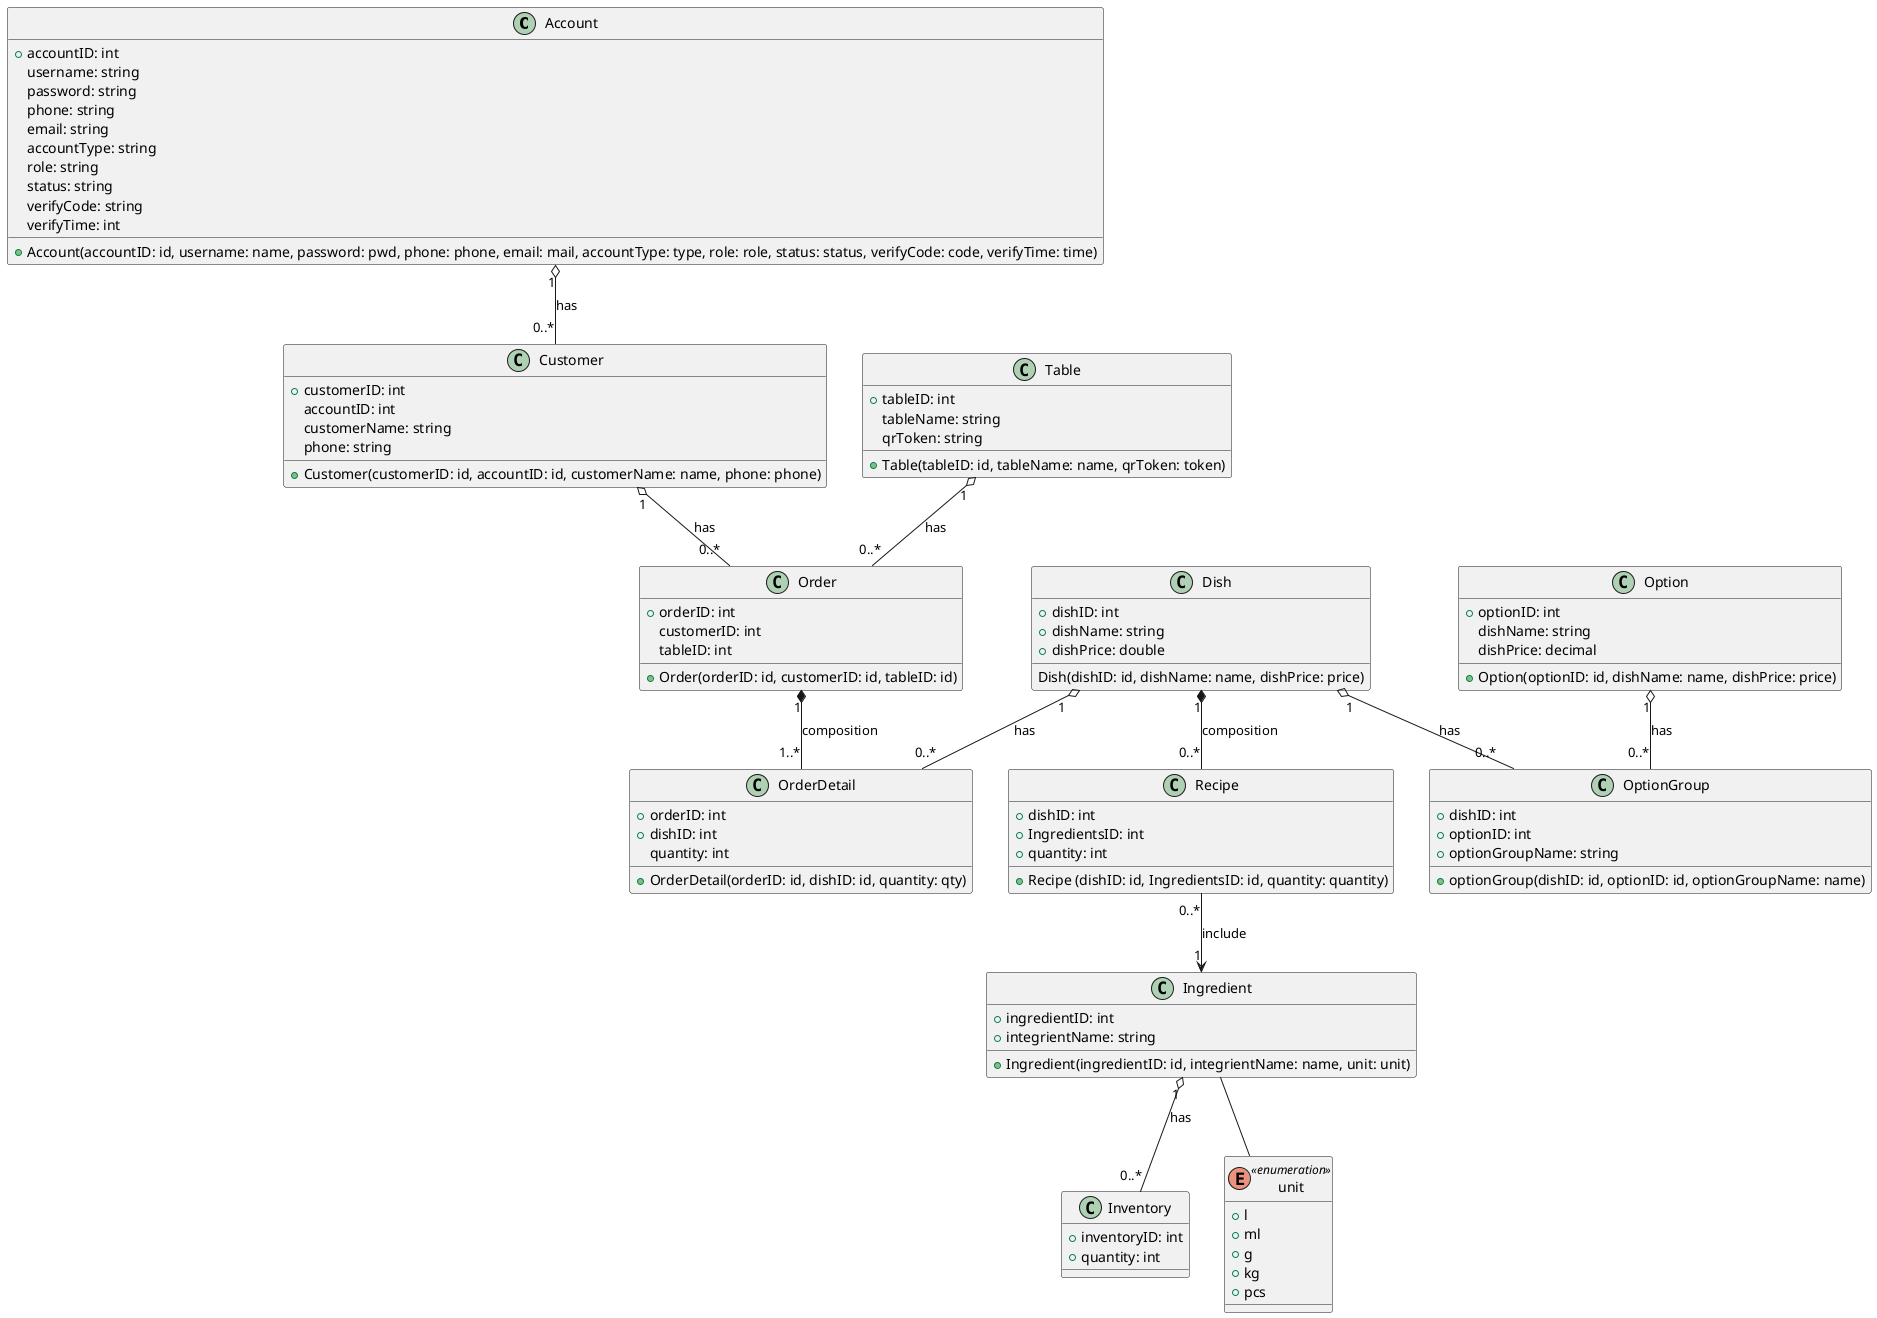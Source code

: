 @startuml

class Account {
    + accountID: int
    username: string
    password: string
    phone: string
    email: string
    accountType: string
    role: string
    status: string
    verifyCode: string
    verifyTime: int
    + Account(accountID: id, username: name, password: pwd, phone: phone, email: mail, accountType: type, role: role, status: status, verifyCode: code, verifyTime: time)
}

class Customer {
    + customerID: int
    accountID: int
    customerName: string
    phone: string
    + Customer(customerID: id, accountID: id, customerName: name, phone: phone)
}

class Table {
    + tableID: int
    tableName: string
    qrToken: string
    + Table(tableID: id, tableName: name, qrToken: token)
}

class Order {
    + orderID: int
    customerID: int
    tableID: int
    + Order(orderID: id, customerID: id, tableID: id)
}

class OrderDetail {
    + orderID: int
    + dishID: int
    quantity: int
    + OrderDetail(orderID: id, dishID: id, quantity: qty)
}

class Option {
    + optionID: int
    dishName: string
    dishPrice: decimal
    + Option(optionID: id, dishName: name, dishPrice: price)
}

class OptionGroup {
    + dishID: int
    + optionID: int
    + optionGroupName: string
    + optionGroup(dishID: id, optionID: id, optionGroupName: name)
}

class Dish {
    + dishID: int
    + dishName: string
    + dishPrice: double
    Dish(dishID: id, dishName: name, dishPrice: price)
}

class Recipe {
    + dishID: int
    + IngredientsID: int
    + quantity: int
    + Recipe (dishID: id, IngredientsID: id, quantity: quantity)
}

class Ingredient {
    + ingredientID: int
    + integrientName: string
    + Ingredient(ingredientID: id, integrientName: name, unit: unit)
}

class Inventory {
    + inventoryID: int
    + quantity: int
}

enum unit <<enumeration>> {
    + l
    + ml
    + g
    + kg
    + pcs
}

Account   "1" o-- "0..*" Customer     : has
Customer  "1" o-- "0..*" Order        : has
Table     "1" o-- "0..*" Order        : has

Order     "1" *-- "1..*" OrderDetail  : composition

Option    "1" o-- "0..*" OptionGroup  : has
Dish      "1" o-- "0..*" OptionGroup  : has
Dish       "1" o-- "0..*" OrderDetail  : has

Dish      "1" *-- "0..*" Recipe       : composition
Recipe    "0..*" --> "1" Ingredient   : include

Ingredient "1" o-- "0..*" Inventory   : has
Ingredient -- unit
@enduml
